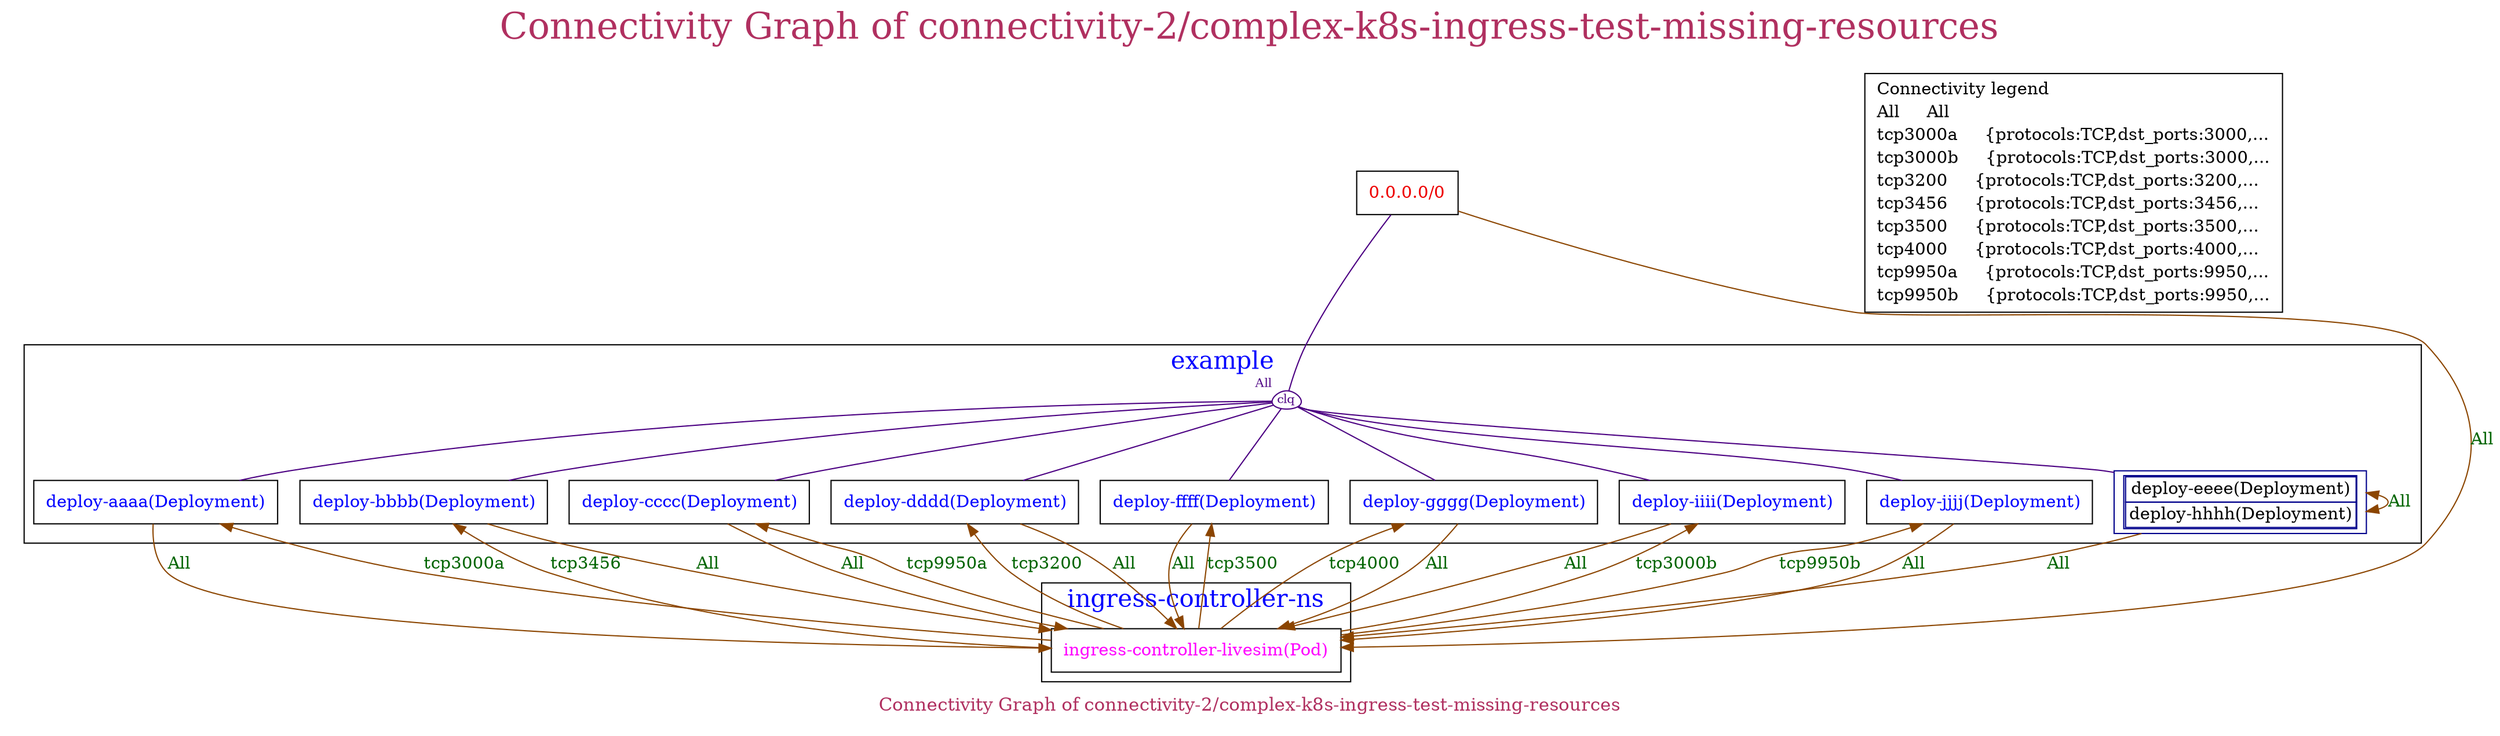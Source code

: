 // The Connectivity Graph of connectivity-2/complex-k8s-ingress-test-missing-resources
digraph {
	label="Connectivity Graph of connectivity-2/complex-k8s-ingress-test-missing-resources"	labelloc = "t"
	fontsize=30
	fontcolor=maroon
	subgraph cluster_map_explanation {
	dict_box [label=<<table border="0" cellspacing="0"><tr><td  align="text">Connectivity legend<br align="left" /></td></tr><tr><td align="text" tooltip="All" href="bogus">All     All<br align="left" /></td></tr><tr><td align="text" tooltip="{protocols:TCP,dst_ports:3000,hosts:aaaa.y.z}" href="bogus">tcp3000a     {protocols:TCP,dst_ports:3000,...<br align="left" /></td></tr><tr><td align="text" tooltip="{protocols:TCP,dst_ports:3000,hosts:iiii.y.z}" href="bogus">tcp3000b     {protocols:TCP,dst_ports:3000,...<br align="left" /></td></tr><tr><td align="text" tooltip="{protocols:TCP,dst_ports:3200,hosts:dddd.y.z}" href="bogus">tcp3200     {protocols:TCP,dst_ports:3200,...<br align="left" /></td></tr><tr><td align="text" tooltip="{protocols:TCP,dst_ports:3456,hosts:bbbb.y.z}" href="bogus">tcp3456     {protocols:TCP,dst_ports:3456,...<br align="left" /></td></tr><tr><td align="text" tooltip="{protocols:TCP,dst_ports:3500,hosts:ffff.y.z}" href="bogus">tcp3500     {protocols:TCP,dst_ports:3500,...<br align="left" /></td></tr><tr><td align="text" tooltip="{protocols:TCP,dst_ports:4000,hosts:gggg.y.z}" href="bogus">tcp4000     {protocols:TCP,dst_ports:4000,...<br align="left" /></td></tr><tr><td align="text" tooltip="{protocols:TCP,dst_ports:9950,hosts:cccc.y.z}" href="bogus">tcp9950a     {protocols:TCP,dst_ports:9950,...<br align="left" /></td></tr><tr><td align="text" tooltip="{protocols:TCP,dst_ports:9950,hosts:jjjj.y.z}" href="bogus">tcp9950b     {protocols:TCP,dst_ports:9950,...<br align="left" /></td></tr></table>> shape=box]
	"0.0.0.0/0" [label=<<table border="0" cellspacing="0"><tr><td>0.0.0.0/0</td></tr></table>> shape=box fontcolor=red2 tooltip="IP Block"]
subgraph cluster_example_namespace{
	label="example"
	fontsize=20
	fontcolor=blue
	tooltip="Namespace"
	"clique_0" [shape=egg fontcolor=indigo color=indigo width=0.2 height=0.2 label=clq fontsize=10 margin=0  xlabel="All" tooltip="Traffic allowed between any two workloads connected to the CLIQUE:
All"]
	"example/deploy-aaaa(Deployment)" [label=<<table border="0" cellspacing="0"><tr><td>deploy-aaaa(Deployment)</td></tr></table>> shape=box fontcolor=blue tooltip="Workload"]
	"example/deploy-bbbb(Deployment)" [label=<<table border="0" cellspacing="0"><tr><td>deploy-bbbb(Deployment)</td></tr></table>> shape=box fontcolor=blue tooltip="Workload"]
	"example/deploy-cccc(Deployment)" [label=<<table border="0" cellspacing="0"><tr><td>deploy-cccc(Deployment)</td></tr></table>> shape=box fontcolor=blue tooltip="Workload"]
	"example/deploy-dddd(Deployment)" [label=<<table border="0" cellspacing="0"><tr><td>deploy-dddd(Deployment)</td></tr></table>> shape=box fontcolor=blue tooltip="Workload"]
	"example/deploy-eeee(Deployment)" [label=<<table border="1" cellspacing="0"><tr><td>deploy-eeee(Deployment)</td></tr><tr><td>deploy-hhhh(Deployment)</td></tr></table>> shape=box color=blue4 tooltip="A set of workloads having exactly the same connectivity"]
	"example/deploy-ffff(Deployment)" [label=<<table border="0" cellspacing="0"><tr><td>deploy-ffff(Deployment)</td></tr></table>> shape=box fontcolor=blue tooltip="Workload"]
	"example/deploy-gggg(Deployment)" [label=<<table border="0" cellspacing="0"><tr><td>deploy-gggg(Deployment)</td></tr></table>> shape=box fontcolor=blue tooltip="Workload"]
	"example/deploy-iiii(Deployment)" [label=<<table border="0" cellspacing="0"><tr><td>deploy-iiii(Deployment)</td></tr></table>> shape=box fontcolor=blue tooltip="Workload"]
	"example/deploy-jjjj(Deployment)" [label=<<table border="0" cellspacing="0"><tr><td>deploy-jjjj(Deployment)</td></tr></table>> shape=box fontcolor=blue tooltip="Workload"]
}
subgraph cluster_ingress_controller_ns_namespace{
	label="ingress-controller-ns"
	fontsize=20
	fontcolor=blue
	tooltip="Namespace"
	"ingress-controller-ns/ingress-controller-livesim(Pod)" [label=<<table border="0" cellspacing="0"><tr><td>ingress-controller-livesim(Pod)</td></tr></table>> shape=box fontcolor=magenta tooltip="Automatically added workload"]
}
	"0.0.0.0/0" -> "clique_0"[  color=indigo fontcolor=darkgreen dir=both arrowhead=none arrowtail=none]
	"0.0.0.0/0" -> "ingress-controller-ns/ingress-controller-livesim(Pod)"[label="All" labeltooltip="All" color=darkorange4 fontcolor=darkgreen dir=both arrowhead=normal arrowtail=none]
	"clique_0" -> "example/deploy-aaaa(Deployment)"[  color=indigo fontcolor=darkgreen dir=both arrowhead=none arrowtail=none]
	"clique_0" -> "example/deploy-bbbb(Deployment)"[  color=indigo fontcolor=darkgreen dir=both arrowhead=none arrowtail=none]
	"clique_0" -> "example/deploy-cccc(Deployment)"[  color=indigo fontcolor=darkgreen dir=both arrowhead=none arrowtail=none]
	"clique_0" -> "example/deploy-dddd(Deployment)"[  color=indigo fontcolor=darkgreen dir=both arrowhead=none arrowtail=none]
	"clique_0" -> "example/deploy-eeee(Deployment)"[  color=indigo fontcolor=darkgreen dir=both arrowhead=none arrowtail=none]
	"clique_0" -> "example/deploy-ffff(Deployment)"[  color=indigo fontcolor=darkgreen dir=both arrowhead=none arrowtail=none]
	"clique_0" -> "example/deploy-gggg(Deployment)"[  color=indigo fontcolor=darkgreen dir=both arrowhead=none arrowtail=none]
	"clique_0" -> "example/deploy-iiii(Deployment)"[  color=indigo fontcolor=darkgreen dir=both arrowhead=none arrowtail=none]
	"clique_0" -> "example/deploy-jjjj(Deployment)"[  color=indigo fontcolor=darkgreen dir=both arrowhead=none arrowtail=none]
	"example/deploy-aaaa(Deployment)" -> "ingress-controller-ns/ingress-controller-livesim(Pod)"[label="All" labeltooltip="All" color=darkorange4 fontcolor=darkgreen dir=both arrowhead=normal arrowtail=none]
	"example/deploy-bbbb(Deployment)" -> "ingress-controller-ns/ingress-controller-livesim(Pod)"[label="All" labeltooltip="All" color=darkorange4 fontcolor=darkgreen dir=both arrowhead=normal arrowtail=none]
	"example/deploy-cccc(Deployment)" -> "ingress-controller-ns/ingress-controller-livesim(Pod)"[label="All" labeltooltip="All" color=darkorange4 fontcolor=darkgreen dir=both arrowhead=normal arrowtail=none]
	"example/deploy-dddd(Deployment)" -> "ingress-controller-ns/ingress-controller-livesim(Pod)"[label="All" labeltooltip="All" color=darkorange4 fontcolor=darkgreen dir=both arrowhead=normal arrowtail=none]
	"example/deploy-eeee(Deployment)" -> "example/deploy-eeee(Deployment)"[label="All" labeltooltip="All" color=darkorange4 fontcolor=darkgreen dir=both arrowhead=normal arrowtail=normal]
	"example/deploy-eeee(Deployment)" -> "ingress-controller-ns/ingress-controller-livesim(Pod)"[label="All" labeltooltip="All" color=darkorange4 fontcolor=darkgreen dir=both arrowhead=normal arrowtail=none]
	"example/deploy-ffff(Deployment)" -> "ingress-controller-ns/ingress-controller-livesim(Pod)"[label="All" labeltooltip="All" color=darkorange4 fontcolor=darkgreen dir=both arrowhead=normal arrowtail=none]
	"example/deploy-gggg(Deployment)" -> "ingress-controller-ns/ingress-controller-livesim(Pod)"[label="All" labeltooltip="All" color=darkorange4 fontcolor=darkgreen dir=both arrowhead=normal arrowtail=none]
	"example/deploy-iiii(Deployment)" -> "ingress-controller-ns/ingress-controller-livesim(Pod)"[label="All" labeltooltip="All" color=darkorange4 fontcolor=darkgreen dir=both arrowhead=normal arrowtail=none]
	"example/deploy-jjjj(Deployment)" -> "ingress-controller-ns/ingress-controller-livesim(Pod)"[label="All" labeltooltip="All" color=darkorange4 fontcolor=darkgreen dir=both arrowhead=normal arrowtail=none]
	"ingress-controller-ns/ingress-controller-livesim(Pod)" -> "example/deploy-aaaa(Deployment)"[label="tcp3000a" labeltooltip="{protocols:TCP,dst_ports:3000,hosts:aaaa.y.z}" color=darkorange4 fontcolor=darkgreen dir=both arrowhead=normal arrowtail=none]
	"ingress-controller-ns/ingress-controller-livesim(Pod)" -> "example/deploy-bbbb(Deployment)"[label="tcp3456" labeltooltip="{protocols:TCP,dst_ports:3456,hosts:bbbb.y.z}" color=darkorange4 fontcolor=darkgreen dir=both arrowhead=normal arrowtail=none]
	"ingress-controller-ns/ingress-controller-livesim(Pod)" -> "example/deploy-cccc(Deployment)"[label="tcp9950a" labeltooltip="{protocols:TCP,dst_ports:9950,hosts:cccc.y.z}" color=darkorange4 fontcolor=darkgreen dir=both arrowhead=normal arrowtail=none]
	"ingress-controller-ns/ingress-controller-livesim(Pod)" -> "example/deploy-dddd(Deployment)"[label="tcp3200" labeltooltip="{protocols:TCP,dst_ports:3200,hosts:dddd.y.z}" color=darkorange4 fontcolor=darkgreen dir=both arrowhead=normal arrowtail=none]
	"ingress-controller-ns/ingress-controller-livesim(Pod)" -> "example/deploy-ffff(Deployment)"[label="tcp3500" labeltooltip="{protocols:TCP,dst_ports:3500,hosts:ffff.y.z}" color=darkorange4 fontcolor=darkgreen dir=both arrowhead=normal arrowtail=none]
	"ingress-controller-ns/ingress-controller-livesim(Pod)" -> "example/deploy-gggg(Deployment)"[label="tcp4000" labeltooltip="{protocols:TCP,dst_ports:4000,hosts:gggg.y.z}" color=darkorange4 fontcolor=darkgreen dir=both arrowhead=normal arrowtail=none]
	"ingress-controller-ns/ingress-controller-livesim(Pod)" -> "example/deploy-iiii(Deployment)"[label="tcp3000b" labeltooltip="{protocols:TCP,dst_ports:3000,hosts:iiii.y.z}" color=darkorange4 fontcolor=darkgreen dir=both arrowhead=normal arrowtail=none]
	"ingress-controller-ns/ingress-controller-livesim(Pod)" -> "example/deploy-jjjj(Deployment)"[label="tcp9950b" labeltooltip="{protocols:TCP,dst_ports:9950,hosts:jjjj.y.z}" color=darkorange4 fontcolor=darkgreen dir=both arrowhead=normal arrowtail=none]
	color=white
	labelloc = "b"
	fontsize=15
	fontcolor=maroon
	}
}
